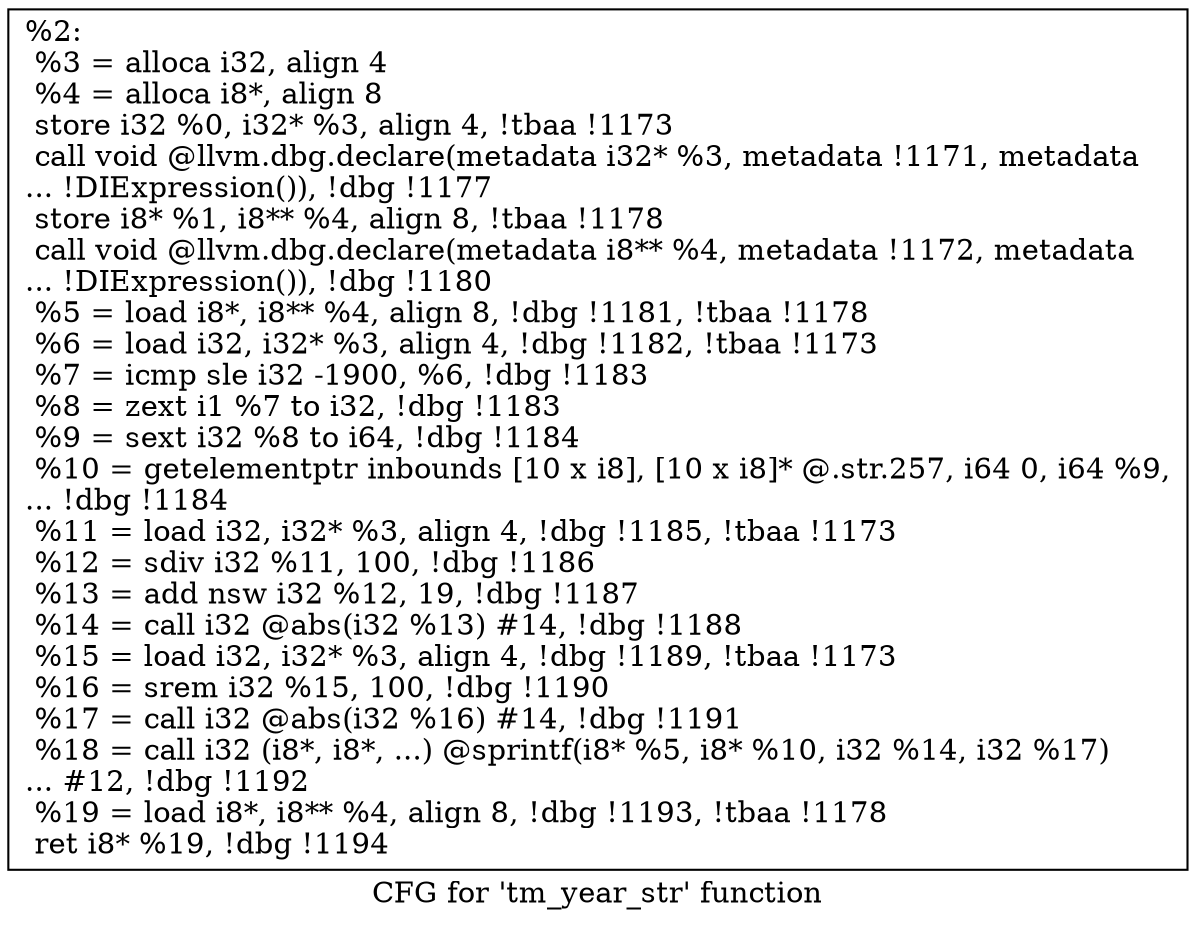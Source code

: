 digraph "CFG for 'tm_year_str' function" {
	label="CFG for 'tm_year_str' function";

	Node0x1dfdde0 [shape=record,label="{%2:\l  %3 = alloca i32, align 4\l  %4 = alloca i8*, align 8\l  store i32 %0, i32* %3, align 4, !tbaa !1173\l  call void @llvm.dbg.declare(metadata i32* %3, metadata !1171, metadata\l... !DIExpression()), !dbg !1177\l  store i8* %1, i8** %4, align 8, !tbaa !1178\l  call void @llvm.dbg.declare(metadata i8** %4, metadata !1172, metadata\l... !DIExpression()), !dbg !1180\l  %5 = load i8*, i8** %4, align 8, !dbg !1181, !tbaa !1178\l  %6 = load i32, i32* %3, align 4, !dbg !1182, !tbaa !1173\l  %7 = icmp sle i32 -1900, %6, !dbg !1183\l  %8 = zext i1 %7 to i32, !dbg !1183\l  %9 = sext i32 %8 to i64, !dbg !1184\l  %10 = getelementptr inbounds [10 x i8], [10 x i8]* @.str.257, i64 0, i64 %9,\l... !dbg !1184\l  %11 = load i32, i32* %3, align 4, !dbg !1185, !tbaa !1173\l  %12 = sdiv i32 %11, 100, !dbg !1186\l  %13 = add nsw i32 %12, 19, !dbg !1187\l  %14 = call i32 @abs(i32 %13) #14, !dbg !1188\l  %15 = load i32, i32* %3, align 4, !dbg !1189, !tbaa !1173\l  %16 = srem i32 %15, 100, !dbg !1190\l  %17 = call i32 @abs(i32 %16) #14, !dbg !1191\l  %18 = call i32 (i8*, i8*, ...) @sprintf(i8* %5, i8* %10, i32 %14, i32 %17)\l... #12, !dbg !1192\l  %19 = load i8*, i8** %4, align 8, !dbg !1193, !tbaa !1178\l  ret i8* %19, !dbg !1194\l}"];
}

